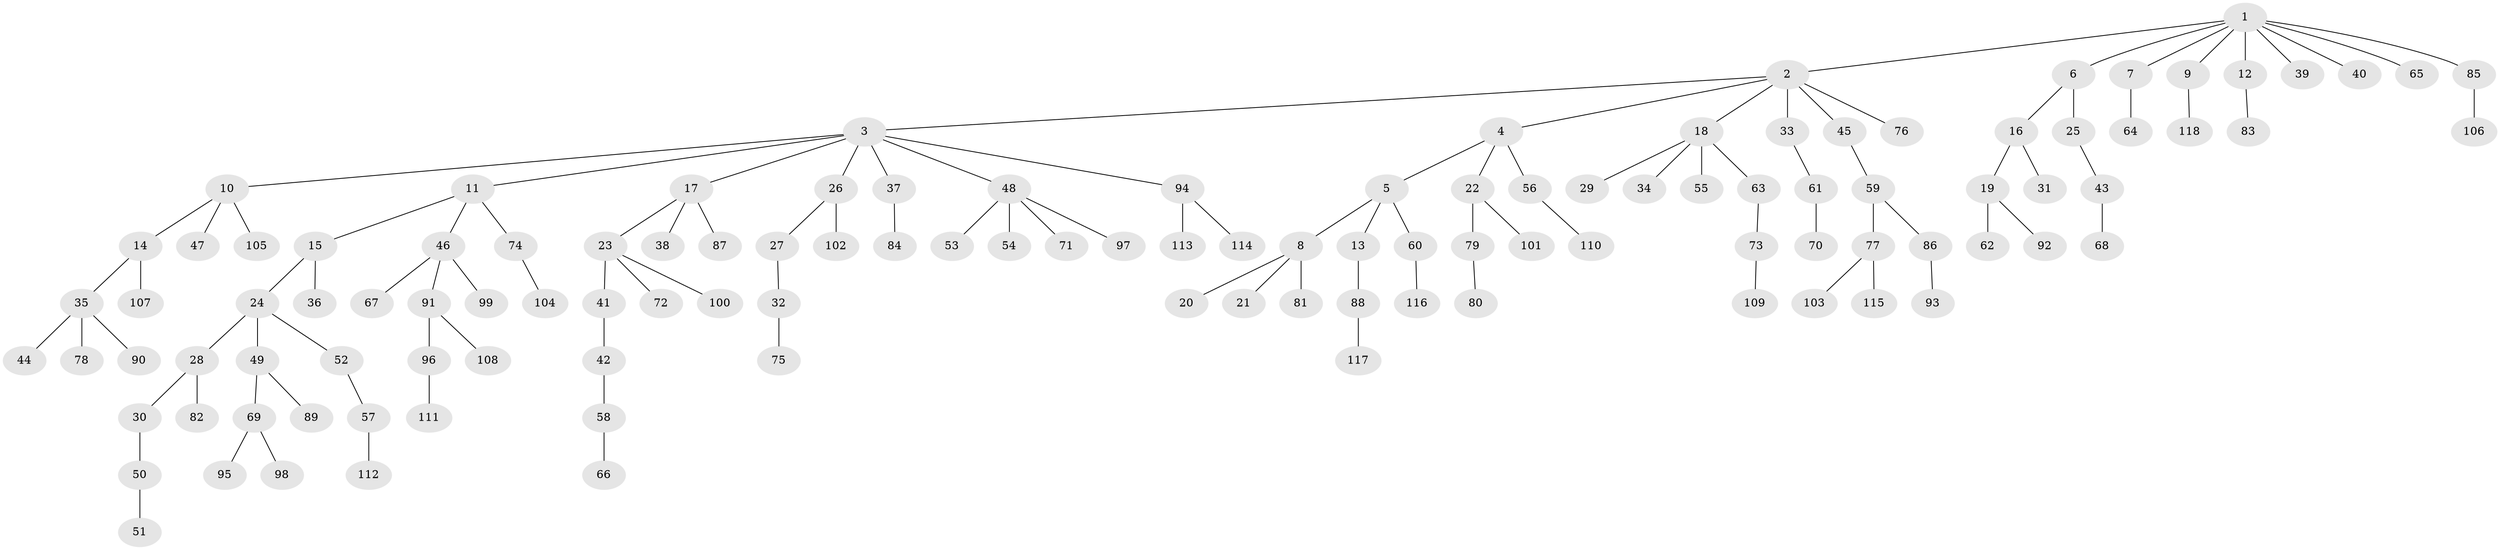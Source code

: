 // Generated by graph-tools (version 1.1) at 2025/37/03/09/25 02:37:08]
// undirected, 118 vertices, 117 edges
graph export_dot {
graph [start="1"]
  node [color=gray90,style=filled];
  1;
  2;
  3;
  4;
  5;
  6;
  7;
  8;
  9;
  10;
  11;
  12;
  13;
  14;
  15;
  16;
  17;
  18;
  19;
  20;
  21;
  22;
  23;
  24;
  25;
  26;
  27;
  28;
  29;
  30;
  31;
  32;
  33;
  34;
  35;
  36;
  37;
  38;
  39;
  40;
  41;
  42;
  43;
  44;
  45;
  46;
  47;
  48;
  49;
  50;
  51;
  52;
  53;
  54;
  55;
  56;
  57;
  58;
  59;
  60;
  61;
  62;
  63;
  64;
  65;
  66;
  67;
  68;
  69;
  70;
  71;
  72;
  73;
  74;
  75;
  76;
  77;
  78;
  79;
  80;
  81;
  82;
  83;
  84;
  85;
  86;
  87;
  88;
  89;
  90;
  91;
  92;
  93;
  94;
  95;
  96;
  97;
  98;
  99;
  100;
  101;
  102;
  103;
  104;
  105;
  106;
  107;
  108;
  109;
  110;
  111;
  112;
  113;
  114;
  115;
  116;
  117;
  118;
  1 -- 2;
  1 -- 6;
  1 -- 7;
  1 -- 9;
  1 -- 12;
  1 -- 39;
  1 -- 40;
  1 -- 65;
  1 -- 85;
  2 -- 3;
  2 -- 4;
  2 -- 18;
  2 -- 33;
  2 -- 45;
  2 -- 76;
  3 -- 10;
  3 -- 11;
  3 -- 17;
  3 -- 26;
  3 -- 37;
  3 -- 48;
  3 -- 94;
  4 -- 5;
  4 -- 22;
  4 -- 56;
  5 -- 8;
  5 -- 13;
  5 -- 60;
  6 -- 16;
  6 -- 25;
  7 -- 64;
  8 -- 20;
  8 -- 21;
  8 -- 81;
  9 -- 118;
  10 -- 14;
  10 -- 47;
  10 -- 105;
  11 -- 15;
  11 -- 46;
  11 -- 74;
  12 -- 83;
  13 -- 88;
  14 -- 35;
  14 -- 107;
  15 -- 24;
  15 -- 36;
  16 -- 19;
  16 -- 31;
  17 -- 23;
  17 -- 38;
  17 -- 87;
  18 -- 29;
  18 -- 34;
  18 -- 55;
  18 -- 63;
  19 -- 62;
  19 -- 92;
  22 -- 79;
  22 -- 101;
  23 -- 41;
  23 -- 72;
  23 -- 100;
  24 -- 28;
  24 -- 49;
  24 -- 52;
  25 -- 43;
  26 -- 27;
  26 -- 102;
  27 -- 32;
  28 -- 30;
  28 -- 82;
  30 -- 50;
  32 -- 75;
  33 -- 61;
  35 -- 44;
  35 -- 78;
  35 -- 90;
  37 -- 84;
  41 -- 42;
  42 -- 58;
  43 -- 68;
  45 -- 59;
  46 -- 67;
  46 -- 91;
  46 -- 99;
  48 -- 53;
  48 -- 54;
  48 -- 71;
  48 -- 97;
  49 -- 69;
  49 -- 89;
  50 -- 51;
  52 -- 57;
  56 -- 110;
  57 -- 112;
  58 -- 66;
  59 -- 77;
  59 -- 86;
  60 -- 116;
  61 -- 70;
  63 -- 73;
  69 -- 95;
  69 -- 98;
  73 -- 109;
  74 -- 104;
  77 -- 103;
  77 -- 115;
  79 -- 80;
  85 -- 106;
  86 -- 93;
  88 -- 117;
  91 -- 96;
  91 -- 108;
  94 -- 113;
  94 -- 114;
  96 -- 111;
}
